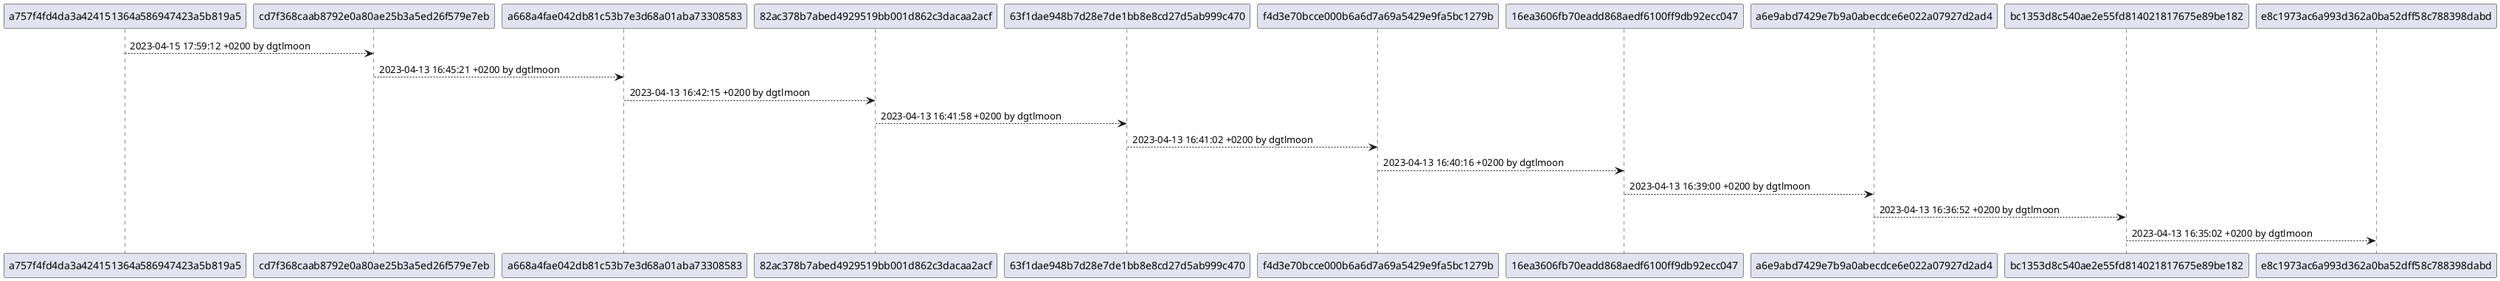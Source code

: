 @startuml
a757f4fd4da3a424151364a586947423a5b819a5 --> cd7f368caab8792e0a80ae25b3a5ed26f579e7eb : 2023-04-15 17:59:12 +0200 by dgtlmoon
cd7f368caab8792e0a80ae25b3a5ed26f579e7eb --> a668a4fae042db81c53b7e3d68a01aba73308583 : 2023-04-13 16:45:21 +0200 by dgtlmoon
a668a4fae042db81c53b7e3d68a01aba73308583 --> 82ac378b7abed4929519bb001d862c3dacaa2acf : 2023-04-13 16:42:15 +0200 by dgtlmoon
82ac378b7abed4929519bb001d862c3dacaa2acf --> 63f1dae948b7d28e7de1bb8e8cd27d5ab999c470 : 2023-04-13 16:41:58 +0200 by dgtlmoon
63f1dae948b7d28e7de1bb8e8cd27d5ab999c470 --> f4d3e70bcce000b6a6d7a69a5429e9fa5bc1279b : 2023-04-13 16:41:02 +0200 by dgtlmoon
f4d3e70bcce000b6a6d7a69a5429e9fa5bc1279b --> 16ea3606fb70eadd868aedf6100ff9db92ecc047 : 2023-04-13 16:40:16 +0200 by dgtlmoon
16ea3606fb70eadd868aedf6100ff9db92ecc047 --> a6e9abd7429e7b9a0abecdce6e022a07927d2ad4 : 2023-04-13 16:39:00 +0200 by dgtlmoon
a6e9abd7429e7b9a0abecdce6e022a07927d2ad4 --> bc1353d8c540ae2e55fd814021817675e89be182 : 2023-04-13 16:36:52 +0200 by dgtlmoon
bc1353d8c540ae2e55fd814021817675e89be182 --> e8c1973ac6a993d362a0ba52dff58c788398dabd : 2023-04-13 16:35:02 +0200 by dgtlmoon
@enduml